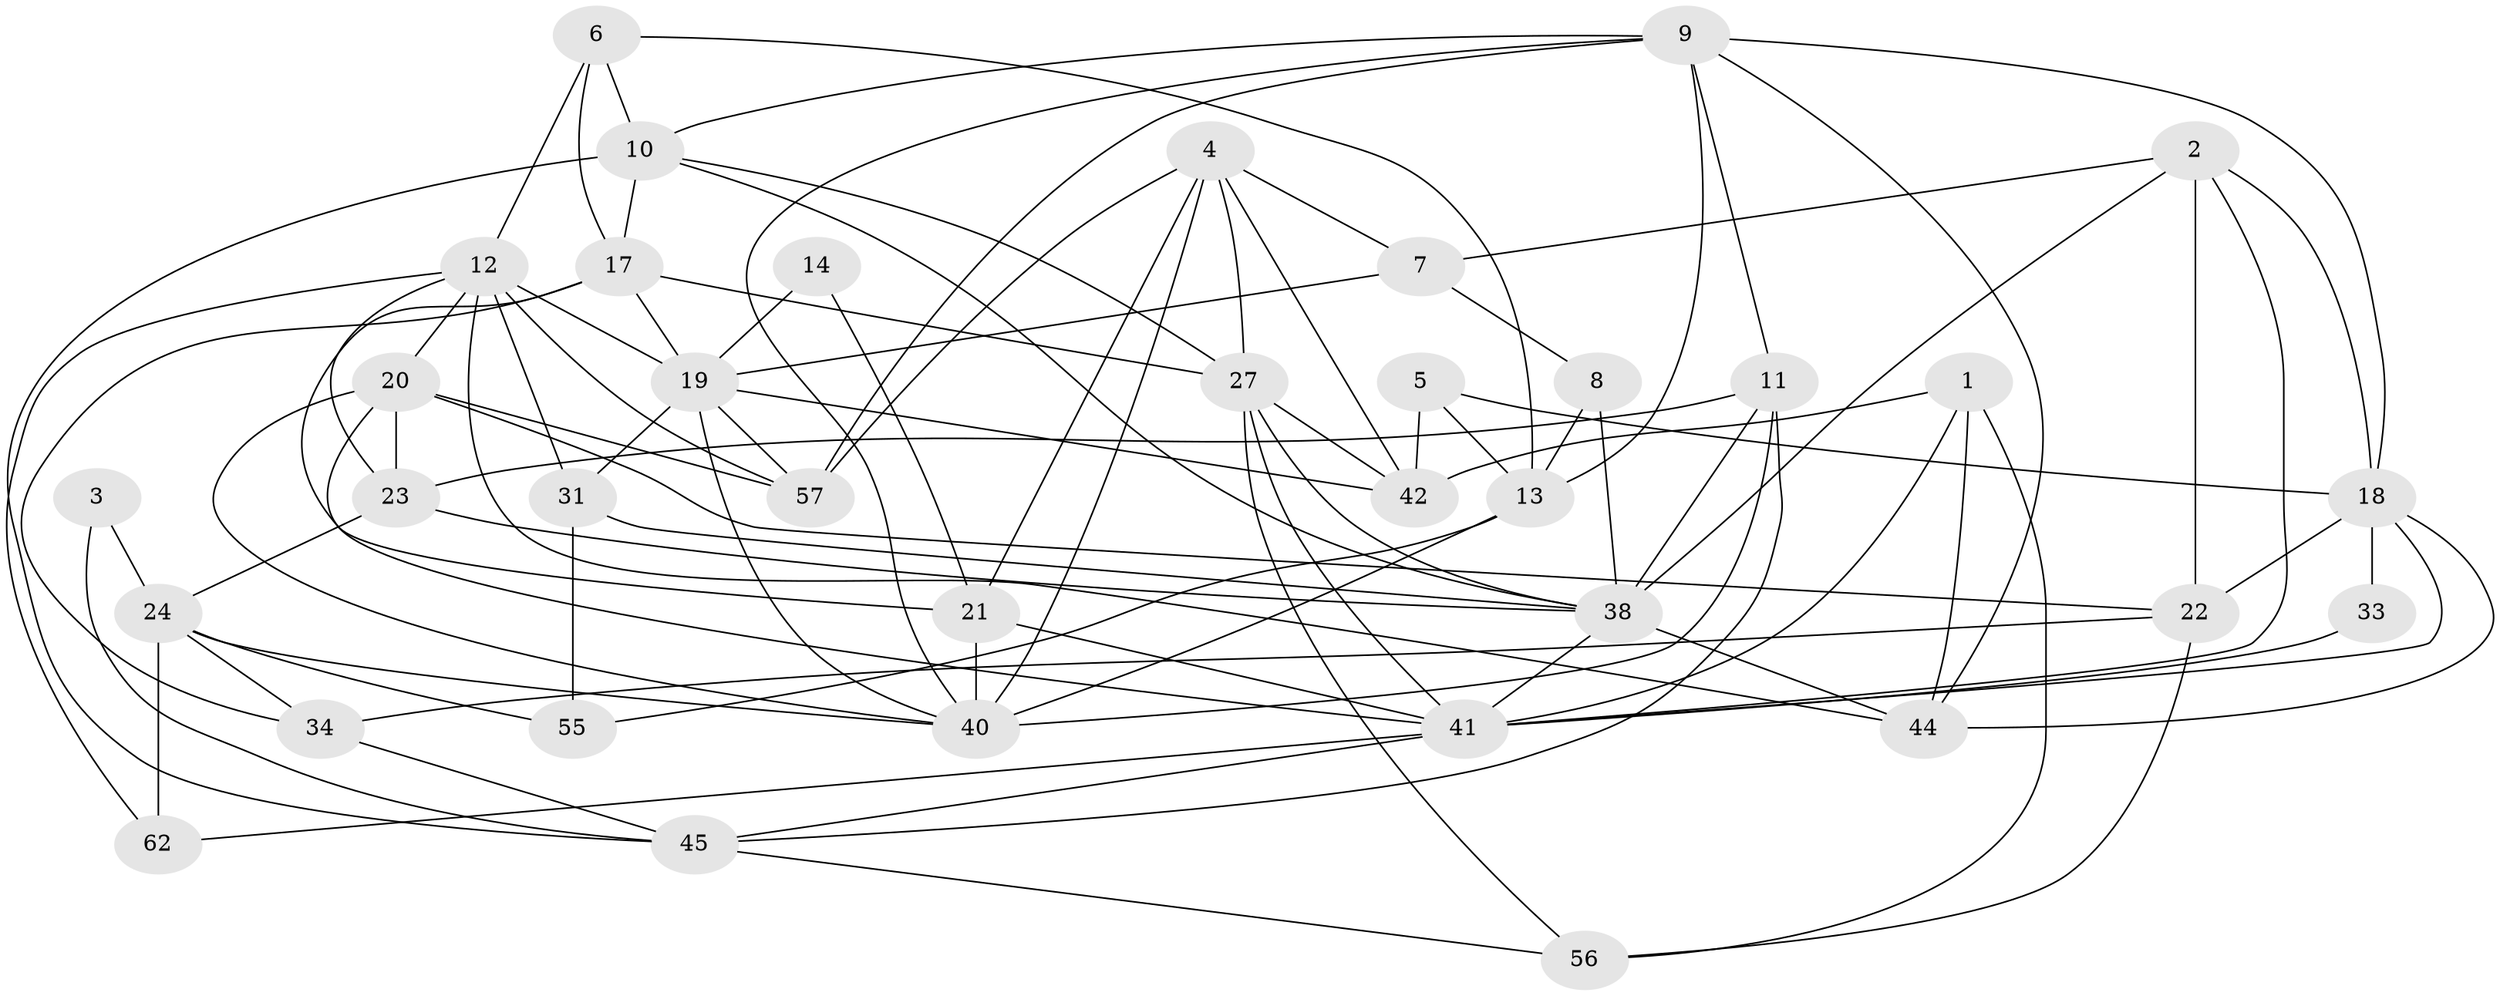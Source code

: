 // original degree distribution, {4: 0.25806451612903225, 2: 0.16129032258064516, 3: 0.20967741935483872, 5: 0.20967741935483872, 6: 0.16129032258064516}
// Generated by graph-tools (version 1.1) at 2025/11/02/27/25 16:11:22]
// undirected, 36 vertices, 94 edges
graph export_dot {
graph [start="1"]
  node [color=gray90,style=filled];
  1 [super="+54"];
  2 [super="+35"];
  3;
  4 [super="+52"];
  5 [super="+43"];
  6;
  7 [super="+29"];
  8 [super="+25"];
  9 [super="+46"];
  10 [super="+48"];
  11 [super="+15"];
  12 [super="+58"];
  13 [super="+16"];
  14;
  17 [super="+26"];
  18 [super="+37"];
  19 [super="+50"];
  20 [super="+30"];
  21 [super="+32"];
  22 [super="+36"];
  23 [super="+53"];
  24 [super="+49"];
  27 [super="+28"];
  31;
  33;
  34;
  38 [super="+39"];
  40 [super="+47"];
  41 [super="+51"];
  42 [super="+59"];
  44 [super="+60"];
  45 [super="+61"];
  55;
  56;
  57;
  62;
  1 -- 44;
  1 -- 56;
  1 -- 42;
  1 -- 41;
  2 -- 41;
  2 -- 22;
  2 -- 7;
  2 -- 18;
  2 -- 38;
  3 -- 45;
  3 -- 24 [weight=2];
  4 -- 40;
  4 -- 7;
  4 -- 21;
  4 -- 57;
  4 -- 42;
  4 -- 27;
  5 -- 42;
  5 -- 13;
  5 -- 18;
  6 -- 12;
  6 -- 13;
  6 -- 17;
  6 -- 10;
  7 -- 8;
  7 -- 19;
  8 -- 13;
  8 -- 38 [weight=2];
  9 -- 10;
  9 -- 57;
  9 -- 18;
  9 -- 13;
  9 -- 44;
  9 -- 11;
  9 -- 40;
  10 -- 38;
  10 -- 17;
  10 -- 27;
  10 -- 45;
  11 -- 45;
  11 -- 40;
  11 -- 23;
  11 -- 38;
  12 -- 19;
  12 -- 23;
  12 -- 31;
  12 -- 20;
  12 -- 62;
  12 -- 57;
  12 -- 44 [weight=2];
  13 -- 55;
  13 -- 40;
  14 -- 21;
  14 -- 19;
  17 -- 34;
  17 -- 19;
  17 -- 21;
  17 -- 27;
  18 -- 41;
  18 -- 33;
  18 -- 22;
  18 -- 44;
  19 -- 40;
  19 -- 57;
  19 -- 31;
  19 -- 42;
  20 -- 57;
  20 -- 22;
  20 -- 40;
  20 -- 23;
  20 -- 41;
  21 -- 40 [weight=2];
  21 -- 41;
  22 -- 56;
  22 -- 34;
  23 -- 24;
  23 -- 38;
  24 -- 62;
  24 -- 34;
  24 -- 55;
  24 -- 40;
  27 -- 56;
  27 -- 41;
  27 -- 38;
  27 -- 42;
  31 -- 38;
  31 -- 55;
  33 -- 41;
  34 -- 45;
  38 -- 41;
  38 -- 44;
  41 -- 62;
  41 -- 45;
  45 -- 56;
}

